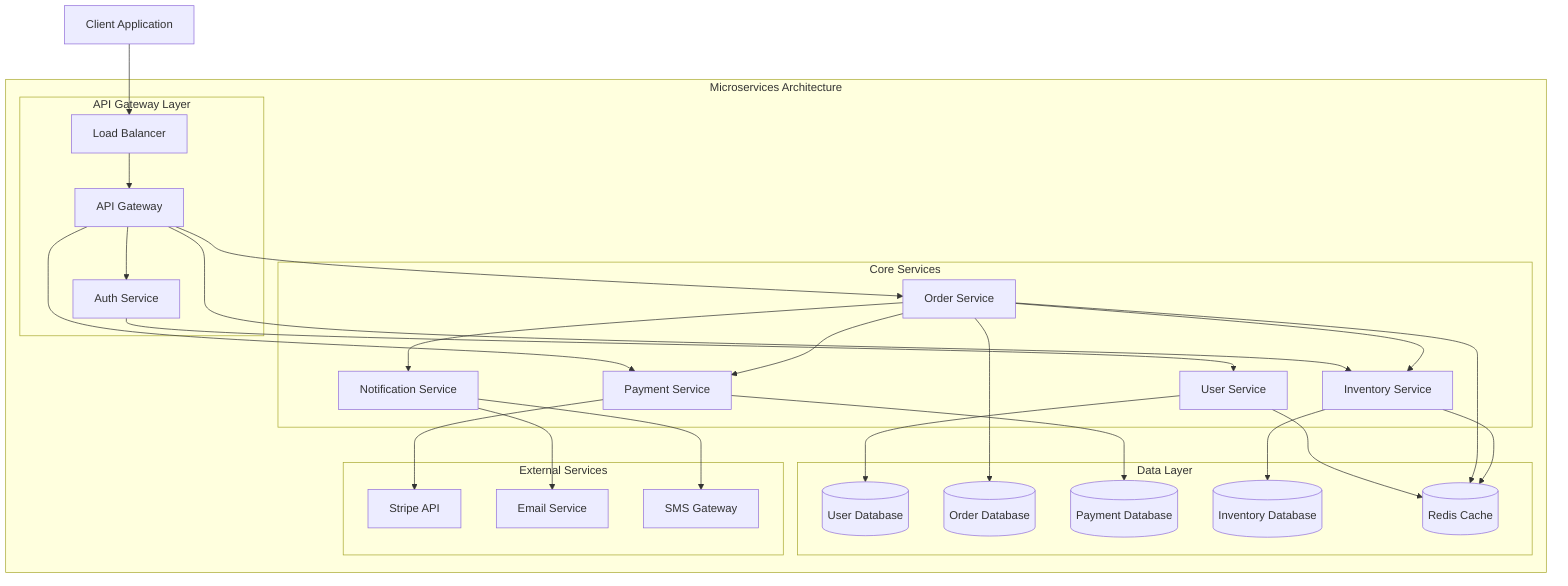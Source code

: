 flowchart TB
    subgraph "Microservices Architecture"
        subgraph "API Gateway Layer"
            GW[API Gateway]
            LB[Load Balancer]
            AUTH[Auth Service]
        end
        
        subgraph "Core Services"
            USER[User Service]
            ORDER[Order Service]
            PAYMENT[Payment Service]
            INVENTORY[Inventory Service]
            NOTIFICATION[Notification Service]
        end
        
        subgraph "Data Layer"
            USERDB[(User Database)]
            ORDERDB[(Order Database)]
            PAYMENTDB[(Payment Database)]
            INVENTORYDB[(Inventory Database)]
            CACHE[(Redis Cache)]
        end
        
        subgraph "External Services"
            STRIPE[Stripe API]
            EMAIL[Email Service]
            SMS[SMS Gateway]
        end
    end
    
    CLIENT[Client Application] --> LB
    LB --> GW
    GW --> AUTH
    AUTH --> USER
    GW --> ORDER
    GW --> PAYMENT
    GW --> INVENTORY
    
    USER --> USERDB
    ORDER --> ORDERDB
    PAYMENT --> PAYMENTDB
    INVENTORY --> INVENTORYDB
    
    ORDER --> INVENTORY
    ORDER --> PAYMENT
    PAYMENT --> STRIPE
    ORDER --> NOTIFICATION
    NOTIFICATION --> EMAIL
    NOTIFICATION --> SMS
    
    USER --> CACHE
    ORDER --> CACHE
    INVENTORY --> CACHE